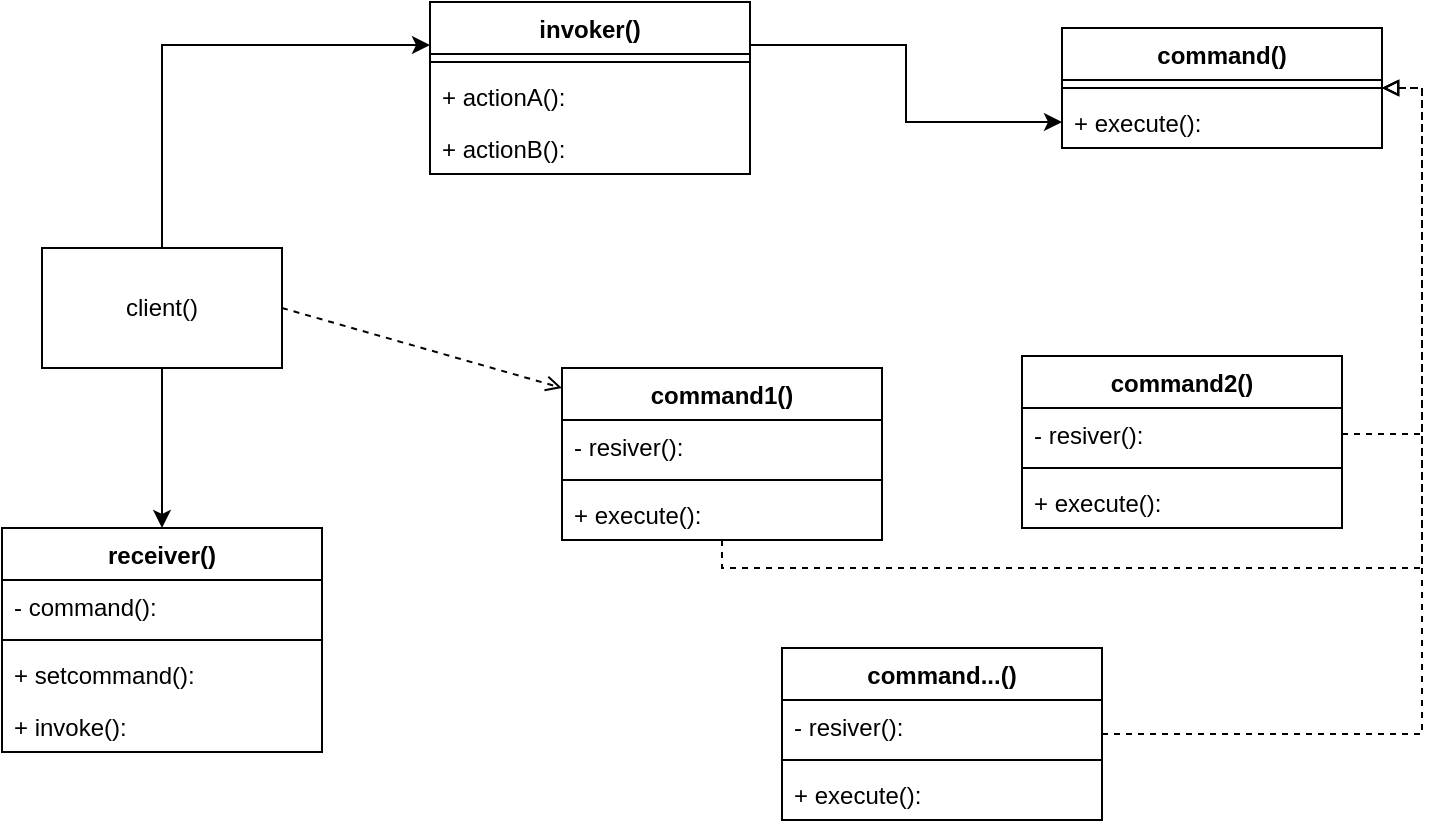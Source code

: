 <mxfile version="26.2.9">
  <diagram name="Страница — 1" id="VW0wj2Trrp1MrJ7tkcuN">
    <mxGraphModel dx="1380" dy="764" grid="1" gridSize="10" guides="1" tooltips="1" connect="1" arrows="1" fold="1" page="1" pageScale="1" pageWidth="827" pageHeight="1169" math="0" shadow="0">
      <root>
        <mxCell id="0" />
        <mxCell id="1" parent="0" />
        <mxCell id="skyduBIyEFfwFCBg34DL-1" value="command()" style="swimlane;fontStyle=1;align=center;verticalAlign=top;childLayout=stackLayout;horizontal=1;startSize=26;horizontalStack=0;resizeParent=1;resizeParentMax=0;resizeLast=0;collapsible=1;marginBottom=0;whiteSpace=wrap;html=1;" vertex="1" parent="1">
          <mxGeometry x="570" y="70" width="160" height="60" as="geometry" />
        </mxCell>
        <mxCell id="skyduBIyEFfwFCBg34DL-3" value="" style="line;strokeWidth=1;fillColor=none;align=left;verticalAlign=middle;spacingTop=-1;spacingLeft=3;spacingRight=3;rotatable=0;labelPosition=right;points=[];portConstraint=eastwest;strokeColor=inherit;" vertex="1" parent="skyduBIyEFfwFCBg34DL-1">
          <mxGeometry y="26" width="160" height="8" as="geometry" />
        </mxCell>
        <mxCell id="skyduBIyEFfwFCBg34DL-4" value="+ execute():" style="text;strokeColor=none;fillColor=none;align=left;verticalAlign=top;spacingLeft=4;spacingRight=4;overflow=hidden;rotatable=0;points=[[0,0.5],[1,0.5]];portConstraint=eastwest;whiteSpace=wrap;html=1;" vertex="1" parent="skyduBIyEFfwFCBg34DL-1">
          <mxGeometry y="34" width="160" height="26" as="geometry" />
        </mxCell>
        <mxCell id="skyduBIyEFfwFCBg34DL-15" style="edgeStyle=orthogonalEdgeStyle;rounded=0;orthogonalLoop=1;jettySize=auto;html=1;exitX=1;exitY=0.25;exitDx=0;exitDy=0;entryX=0;entryY=0.5;entryDx=0;entryDy=0;" edge="1" parent="1" source="skyduBIyEFfwFCBg34DL-5" target="skyduBIyEFfwFCBg34DL-4">
          <mxGeometry relative="1" as="geometry" />
        </mxCell>
        <mxCell id="skyduBIyEFfwFCBg34DL-5" value="invoker()" style="swimlane;fontStyle=1;align=center;verticalAlign=top;childLayout=stackLayout;horizontal=1;startSize=26;horizontalStack=0;resizeParent=1;resizeParentMax=0;resizeLast=0;collapsible=1;marginBottom=0;whiteSpace=wrap;html=1;" vertex="1" parent="1">
          <mxGeometry x="254" y="57" width="160" height="86" as="geometry" />
        </mxCell>
        <mxCell id="skyduBIyEFfwFCBg34DL-7" value="" style="line;strokeWidth=1;fillColor=none;align=left;verticalAlign=middle;spacingTop=-1;spacingLeft=3;spacingRight=3;rotatable=0;labelPosition=right;points=[];portConstraint=eastwest;strokeColor=inherit;" vertex="1" parent="skyduBIyEFfwFCBg34DL-5">
          <mxGeometry y="26" width="160" height="8" as="geometry" />
        </mxCell>
        <mxCell id="skyduBIyEFfwFCBg34DL-8" value="+ actionA():" style="text;strokeColor=none;fillColor=none;align=left;verticalAlign=top;spacingLeft=4;spacingRight=4;overflow=hidden;rotatable=0;points=[[0,0.5],[1,0.5]];portConstraint=eastwest;whiteSpace=wrap;html=1;" vertex="1" parent="skyduBIyEFfwFCBg34DL-5">
          <mxGeometry y="34" width="160" height="26" as="geometry" />
        </mxCell>
        <mxCell id="skyduBIyEFfwFCBg34DL-14" value="+ actionB():" style="text;strokeColor=none;fillColor=none;align=left;verticalAlign=top;spacingLeft=4;spacingRight=4;overflow=hidden;rotatable=0;points=[[0,0.5],[1,0.5]];portConstraint=eastwest;whiteSpace=wrap;html=1;" vertex="1" parent="skyduBIyEFfwFCBg34DL-5">
          <mxGeometry y="60" width="160" height="26" as="geometry" />
        </mxCell>
        <mxCell id="skyduBIyEFfwFCBg34DL-9" value="receiver()" style="swimlane;fontStyle=1;align=center;verticalAlign=top;childLayout=stackLayout;horizontal=1;startSize=26;horizontalStack=0;resizeParent=1;resizeParentMax=0;resizeLast=0;collapsible=1;marginBottom=0;whiteSpace=wrap;html=1;" vertex="1" parent="1">
          <mxGeometry x="40" y="320" width="160" height="112" as="geometry" />
        </mxCell>
        <mxCell id="skyduBIyEFfwFCBg34DL-10" value="- command():" style="text;strokeColor=none;fillColor=none;align=left;verticalAlign=top;spacingLeft=4;spacingRight=4;overflow=hidden;rotatable=0;points=[[0,0.5],[1,0.5]];portConstraint=eastwest;whiteSpace=wrap;html=1;" vertex="1" parent="skyduBIyEFfwFCBg34DL-9">
          <mxGeometry y="26" width="160" height="26" as="geometry" />
        </mxCell>
        <mxCell id="skyduBIyEFfwFCBg34DL-11" value="" style="line;strokeWidth=1;fillColor=none;align=left;verticalAlign=middle;spacingTop=-1;spacingLeft=3;spacingRight=3;rotatable=0;labelPosition=right;points=[];portConstraint=eastwest;strokeColor=inherit;" vertex="1" parent="skyduBIyEFfwFCBg34DL-9">
          <mxGeometry y="52" width="160" height="8" as="geometry" />
        </mxCell>
        <mxCell id="skyduBIyEFfwFCBg34DL-12" value="+ setcommand():" style="text;strokeColor=none;fillColor=none;align=left;verticalAlign=top;spacingLeft=4;spacingRight=4;overflow=hidden;rotatable=0;points=[[0,0.5],[1,0.5]];portConstraint=eastwest;whiteSpace=wrap;html=1;" vertex="1" parent="skyduBIyEFfwFCBg34DL-9">
          <mxGeometry y="60" width="160" height="26" as="geometry" />
        </mxCell>
        <mxCell id="skyduBIyEFfwFCBg34DL-16" value="+ invoke():" style="text;strokeColor=none;fillColor=none;align=left;verticalAlign=top;spacingLeft=4;spacingRight=4;overflow=hidden;rotatable=0;points=[[0,0.5],[1,0.5]];portConstraint=eastwest;whiteSpace=wrap;html=1;" vertex="1" parent="skyduBIyEFfwFCBg34DL-9">
          <mxGeometry y="86" width="160" height="26" as="geometry" />
        </mxCell>
        <mxCell id="skyduBIyEFfwFCBg34DL-18" style="edgeStyle=orthogonalEdgeStyle;rounded=0;orthogonalLoop=1;jettySize=auto;html=1;exitX=0.5;exitY=0;exitDx=0;exitDy=0;entryX=0;entryY=0.25;entryDx=0;entryDy=0;" edge="1" parent="1" source="skyduBIyEFfwFCBg34DL-17" target="skyduBIyEFfwFCBg34DL-5">
          <mxGeometry relative="1" as="geometry" />
        </mxCell>
        <mxCell id="skyduBIyEFfwFCBg34DL-19" style="edgeStyle=orthogonalEdgeStyle;rounded=0;orthogonalLoop=1;jettySize=auto;html=1;exitX=0.5;exitY=1;exitDx=0;exitDy=0;entryX=0.5;entryY=0;entryDx=0;entryDy=0;" edge="1" parent="1" source="skyduBIyEFfwFCBg34DL-17" target="skyduBIyEFfwFCBg34DL-9">
          <mxGeometry relative="1" as="geometry" />
        </mxCell>
        <mxCell id="skyduBIyEFfwFCBg34DL-17" value="client()" style="rounded=0;whiteSpace=wrap;html=1;" vertex="1" parent="1">
          <mxGeometry x="60" y="180" width="120" height="60" as="geometry" />
        </mxCell>
        <mxCell id="skyduBIyEFfwFCBg34DL-34" style="edgeStyle=orthogonalEdgeStyle;rounded=0;orthogonalLoop=1;jettySize=auto;html=1;entryX=1;entryY=0.5;entryDx=0;entryDy=0;dashed=1;endArrow=block;endFill=0;" edge="1" parent="1" source="skyduBIyEFfwFCBg34DL-20" target="skyduBIyEFfwFCBg34DL-1">
          <mxGeometry relative="1" as="geometry">
            <Array as="points">
              <mxPoint x="400" y="340" />
              <mxPoint x="750" y="340" />
              <mxPoint x="750" y="100" />
            </Array>
          </mxGeometry>
        </mxCell>
        <mxCell id="skyduBIyEFfwFCBg34DL-20" value="command1()" style="swimlane;fontStyle=1;align=center;verticalAlign=top;childLayout=stackLayout;horizontal=1;startSize=26;horizontalStack=0;resizeParent=1;resizeParentMax=0;resizeLast=0;collapsible=1;marginBottom=0;whiteSpace=wrap;html=1;" vertex="1" parent="1">
          <mxGeometry x="320" y="240" width="160" height="86" as="geometry" />
        </mxCell>
        <mxCell id="skyduBIyEFfwFCBg34DL-21" value="- resiver():" style="text;strokeColor=none;fillColor=none;align=left;verticalAlign=top;spacingLeft=4;spacingRight=4;overflow=hidden;rotatable=0;points=[[0,0.5],[1,0.5]];portConstraint=eastwest;whiteSpace=wrap;html=1;" vertex="1" parent="skyduBIyEFfwFCBg34DL-20">
          <mxGeometry y="26" width="160" height="26" as="geometry" />
        </mxCell>
        <mxCell id="skyduBIyEFfwFCBg34DL-22" value="" style="line;strokeWidth=1;fillColor=none;align=left;verticalAlign=middle;spacingTop=-1;spacingLeft=3;spacingRight=3;rotatable=0;labelPosition=right;points=[];portConstraint=eastwest;strokeColor=inherit;" vertex="1" parent="skyduBIyEFfwFCBg34DL-20">
          <mxGeometry y="52" width="160" height="8" as="geometry" />
        </mxCell>
        <mxCell id="skyduBIyEFfwFCBg34DL-23" value="+ execute():" style="text;strokeColor=none;fillColor=none;align=left;verticalAlign=top;spacingLeft=4;spacingRight=4;overflow=hidden;rotatable=0;points=[[0,0.5],[1,0.5]];portConstraint=eastwest;whiteSpace=wrap;html=1;" vertex="1" parent="skyduBIyEFfwFCBg34DL-20">
          <mxGeometry y="60" width="160" height="26" as="geometry" />
        </mxCell>
        <mxCell id="skyduBIyEFfwFCBg34DL-24" value="command2()" style="swimlane;fontStyle=1;align=center;verticalAlign=top;childLayout=stackLayout;horizontal=1;startSize=26;horizontalStack=0;resizeParent=1;resizeParentMax=0;resizeLast=0;collapsible=1;marginBottom=0;whiteSpace=wrap;html=1;" vertex="1" parent="1">
          <mxGeometry x="550" y="234" width="160" height="86" as="geometry" />
        </mxCell>
        <mxCell id="skyduBIyEFfwFCBg34DL-25" value="- resiver():" style="text;strokeColor=none;fillColor=none;align=left;verticalAlign=top;spacingLeft=4;spacingRight=4;overflow=hidden;rotatable=0;points=[[0,0.5],[1,0.5]];portConstraint=eastwest;whiteSpace=wrap;html=1;" vertex="1" parent="skyduBIyEFfwFCBg34DL-24">
          <mxGeometry y="26" width="160" height="26" as="geometry" />
        </mxCell>
        <mxCell id="skyduBIyEFfwFCBg34DL-26" value="" style="line;strokeWidth=1;fillColor=none;align=left;verticalAlign=middle;spacingTop=-1;spacingLeft=3;spacingRight=3;rotatable=0;labelPosition=right;points=[];portConstraint=eastwest;strokeColor=inherit;" vertex="1" parent="skyduBIyEFfwFCBg34DL-24">
          <mxGeometry y="52" width="160" height="8" as="geometry" />
        </mxCell>
        <mxCell id="skyduBIyEFfwFCBg34DL-27" value="+ execute():" style="text;strokeColor=none;fillColor=none;align=left;verticalAlign=top;spacingLeft=4;spacingRight=4;overflow=hidden;rotatable=0;points=[[0,0.5],[1,0.5]];portConstraint=eastwest;whiteSpace=wrap;html=1;" vertex="1" parent="skyduBIyEFfwFCBg34DL-24">
          <mxGeometry y="60" width="160" height="26" as="geometry" />
        </mxCell>
        <mxCell id="skyduBIyEFfwFCBg34DL-28" value="command...()" style="swimlane;fontStyle=1;align=center;verticalAlign=top;childLayout=stackLayout;horizontal=1;startSize=26;horizontalStack=0;resizeParent=1;resizeParentMax=0;resizeLast=0;collapsible=1;marginBottom=0;whiteSpace=wrap;html=1;" vertex="1" parent="1">
          <mxGeometry x="430" y="380" width="160" height="86" as="geometry" />
        </mxCell>
        <mxCell id="skyduBIyEFfwFCBg34DL-29" value="- resiver():" style="text;strokeColor=none;fillColor=none;align=left;verticalAlign=top;spacingLeft=4;spacingRight=4;overflow=hidden;rotatable=0;points=[[0,0.5],[1,0.5]];portConstraint=eastwest;whiteSpace=wrap;html=1;" vertex="1" parent="skyduBIyEFfwFCBg34DL-28">
          <mxGeometry y="26" width="160" height="26" as="geometry" />
        </mxCell>
        <mxCell id="skyduBIyEFfwFCBg34DL-30" value="" style="line;strokeWidth=1;fillColor=none;align=left;verticalAlign=middle;spacingTop=-1;spacingLeft=3;spacingRight=3;rotatable=0;labelPosition=right;points=[];portConstraint=eastwest;strokeColor=inherit;" vertex="1" parent="skyduBIyEFfwFCBg34DL-28">
          <mxGeometry y="52" width="160" height="8" as="geometry" />
        </mxCell>
        <mxCell id="skyduBIyEFfwFCBg34DL-31" value="+ execute():" style="text;strokeColor=none;fillColor=none;align=left;verticalAlign=top;spacingLeft=4;spacingRight=4;overflow=hidden;rotatable=0;points=[[0,0.5],[1,0.5]];portConstraint=eastwest;whiteSpace=wrap;html=1;" vertex="1" parent="skyduBIyEFfwFCBg34DL-28">
          <mxGeometry y="60" width="160" height="26" as="geometry" />
        </mxCell>
        <mxCell id="skyduBIyEFfwFCBg34DL-32" style="edgeStyle=orthogonalEdgeStyle;rounded=0;orthogonalLoop=1;jettySize=auto;html=1;entryX=1;entryY=-0.154;entryDx=0;entryDy=0;entryPerimeter=0;dashed=1;endArrow=block;endFill=0;" edge="1" parent="1" source="skyduBIyEFfwFCBg34DL-28" target="skyduBIyEFfwFCBg34DL-4">
          <mxGeometry relative="1" as="geometry">
            <Array as="points">
              <mxPoint x="750" y="423" />
              <mxPoint x="750" y="100" />
            </Array>
          </mxGeometry>
        </mxCell>
        <mxCell id="skyduBIyEFfwFCBg34DL-35" style="edgeStyle=orthogonalEdgeStyle;rounded=0;orthogonalLoop=1;jettySize=auto;html=1;entryX=1;entryY=0.5;entryDx=0;entryDy=0;dashed=1;endArrow=block;endFill=0;" edge="1" parent="1" source="skyduBIyEFfwFCBg34DL-25" target="skyduBIyEFfwFCBg34DL-1">
          <mxGeometry relative="1" as="geometry" />
        </mxCell>
        <mxCell id="skyduBIyEFfwFCBg34DL-37" value="" style="endArrow=open;html=1;rounded=0;entryX=0;entryY=0.116;entryDx=0;entryDy=0;entryPerimeter=0;exitX=1;exitY=0.5;exitDx=0;exitDy=0;dashed=1;endFill=0;" edge="1" parent="1" source="skyduBIyEFfwFCBg34DL-17" target="skyduBIyEFfwFCBg34DL-20">
          <mxGeometry width="50" height="50" relative="1" as="geometry">
            <mxPoint x="180" y="220" as="sourcePoint" />
            <mxPoint x="230" y="170" as="targetPoint" />
          </mxGeometry>
        </mxCell>
      </root>
    </mxGraphModel>
  </diagram>
</mxfile>
